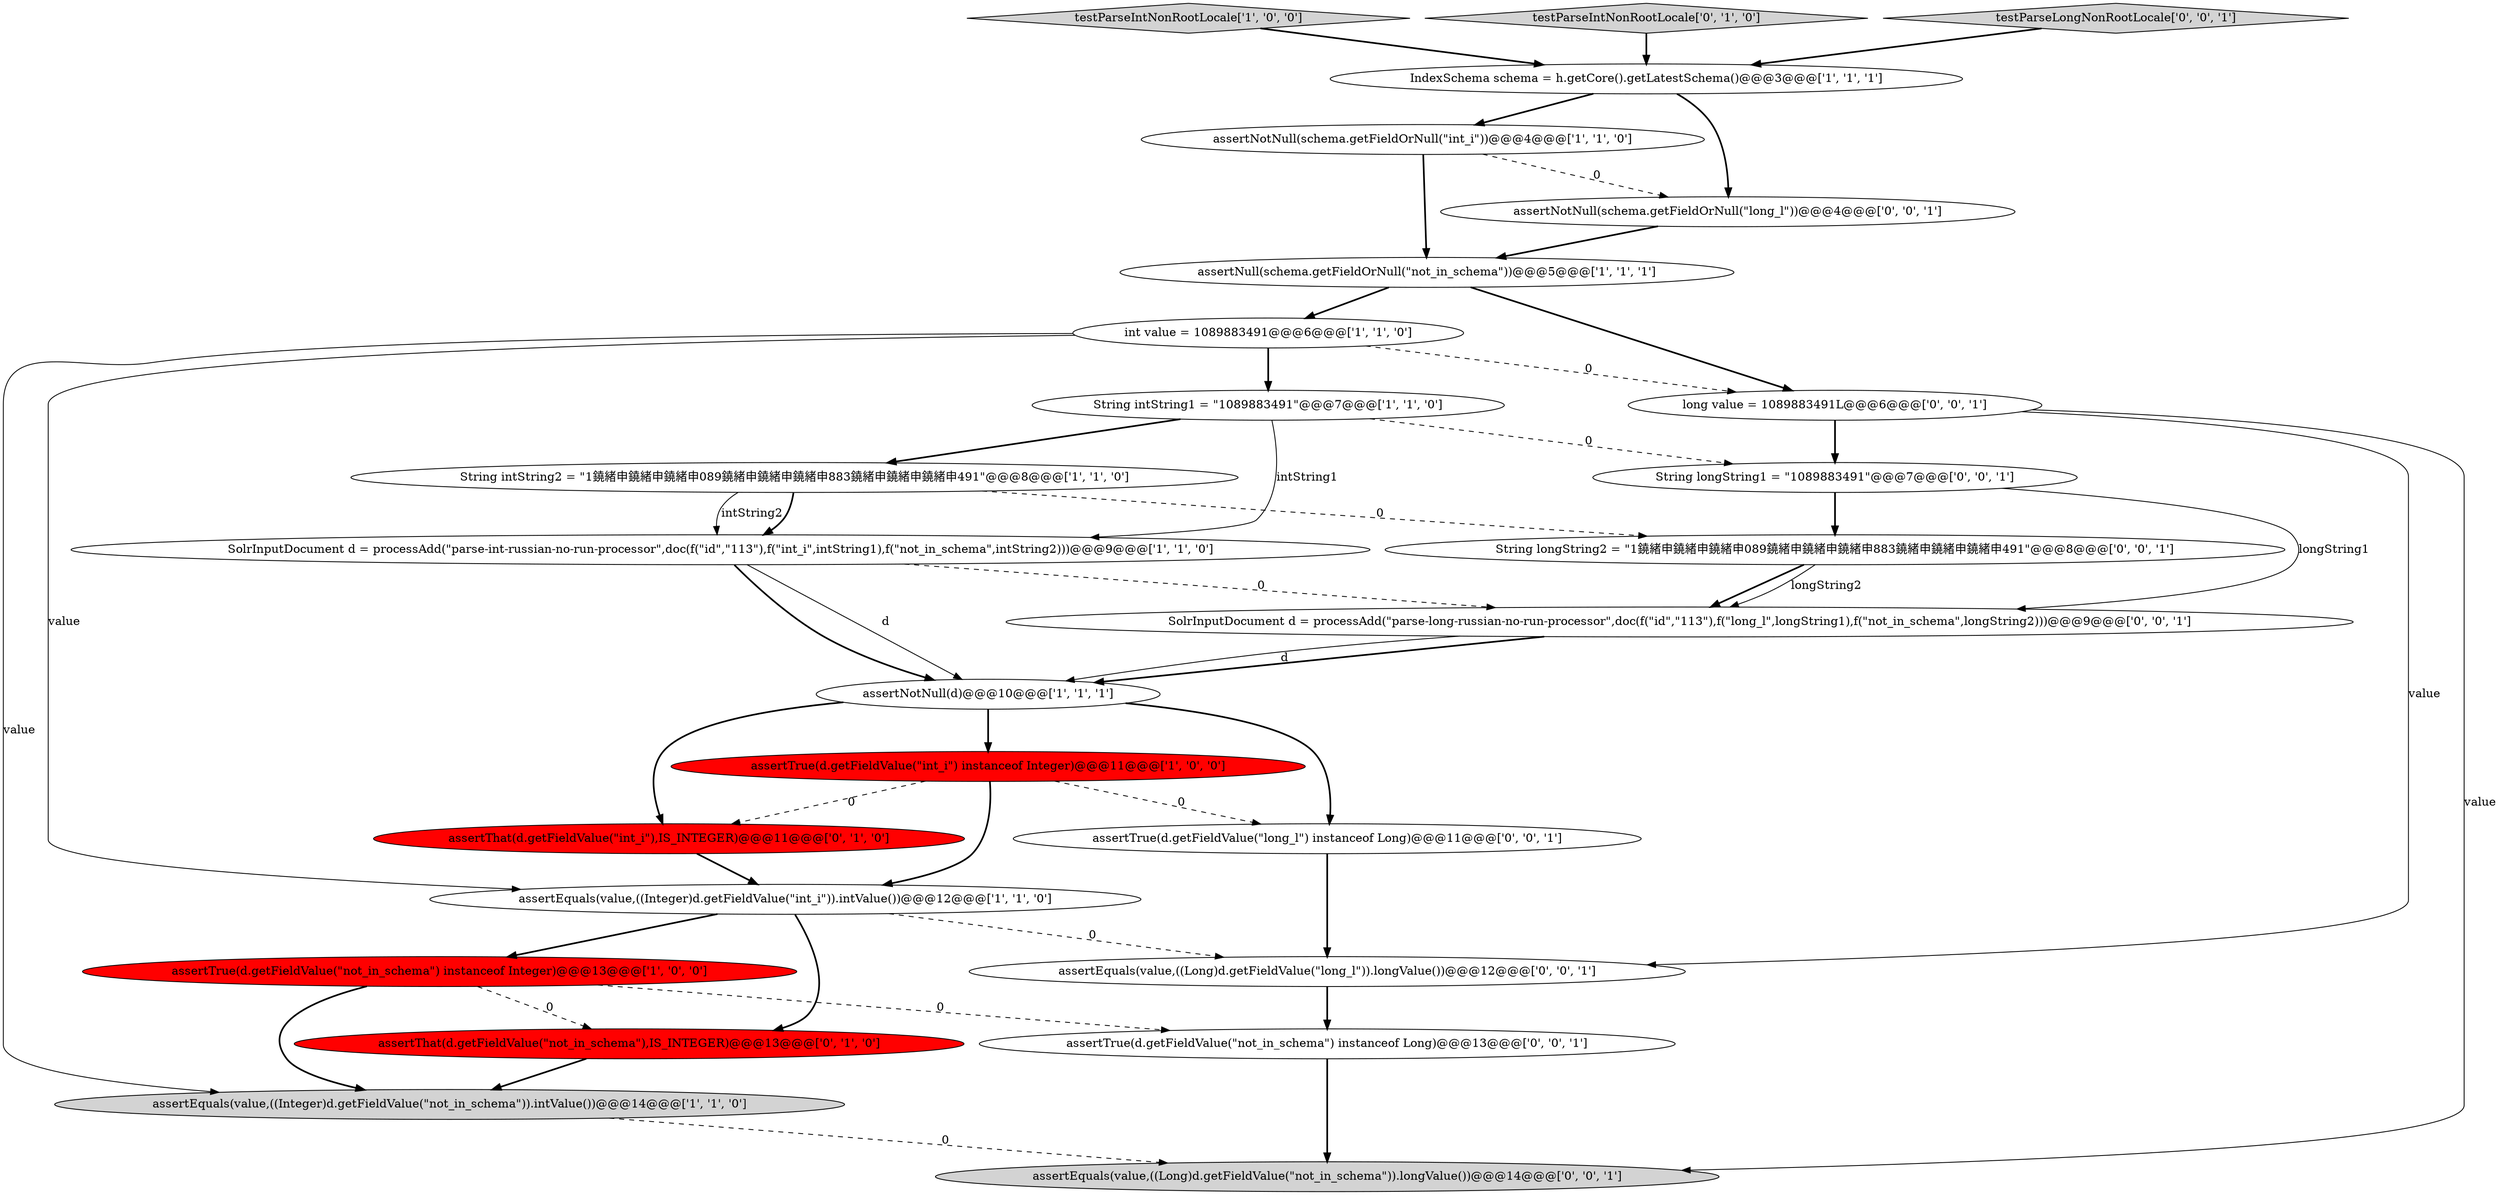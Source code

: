 digraph {
11 [style = filled, label = "assertTrue(d.getFieldValue(\"int_i\") instanceof Integer)@@@11@@@['1', '0', '0']", fillcolor = red, shape = ellipse image = "AAA1AAABBB1BBB"];
8 [style = filled, label = "IndexSchema schema = h.getCore().getLatestSchema()@@@3@@@['1', '1', '1']", fillcolor = white, shape = ellipse image = "AAA0AAABBB1BBB"];
22 [style = filled, label = "long value = 1089883491L@@@6@@@['0', '0', '1']", fillcolor = white, shape = ellipse image = "AAA0AAABBB3BBB"];
9 [style = filled, label = "String intString2 = \"1鐃緒申鐃緒申鐃緒申089鐃緒申鐃緒申鐃緒申883鐃緒申鐃緒申鐃緒申491\"@@@8@@@['1', '1', '0']", fillcolor = white, shape = ellipse image = "AAA0AAABBB1BBB"];
0 [style = filled, label = "assertNotNull(schema.getFieldOrNull(\"int_i\"))@@@4@@@['1', '1', '0']", fillcolor = white, shape = ellipse image = "AAA0AAABBB1BBB"];
13 [style = filled, label = "assertThat(d.getFieldValue(\"not_in_schema\"),IS_INTEGER)@@@13@@@['0', '1', '0']", fillcolor = red, shape = ellipse image = "AAA1AAABBB2BBB"];
16 [style = filled, label = "assertEquals(value,((Long)d.getFieldValue(\"long_l\")).longValue())@@@12@@@['0', '0', '1']", fillcolor = white, shape = ellipse image = "AAA0AAABBB3BBB"];
3 [style = filled, label = "SolrInputDocument d = processAdd(\"parse-int-russian-no-run-processor\",doc(f(\"id\",\"113\"),f(\"int_i\",intString1),f(\"not_in_schema\",intString2)))@@@9@@@['1', '1', '0']", fillcolor = white, shape = ellipse image = "AAA0AAABBB1BBB"];
4 [style = filled, label = "testParseIntNonRootLocale['1', '0', '0']", fillcolor = lightgray, shape = diamond image = "AAA0AAABBB1BBB"];
12 [style = filled, label = "assertNull(schema.getFieldOrNull(\"not_in_schema\"))@@@5@@@['1', '1', '1']", fillcolor = white, shape = ellipse image = "AAA0AAABBB1BBB"];
18 [style = filled, label = "assertNotNull(schema.getFieldOrNull(\"long_l\"))@@@4@@@['0', '0', '1']", fillcolor = white, shape = ellipse image = "AAA0AAABBB3BBB"];
23 [style = filled, label = "assertTrue(d.getFieldValue(\"long_l\") instanceof Long)@@@11@@@['0', '0', '1']", fillcolor = white, shape = ellipse image = "AAA0AAABBB3BBB"];
1 [style = filled, label = "assertEquals(value,((Integer)d.getFieldValue(\"not_in_schema\")).intValue())@@@14@@@['1', '1', '0']", fillcolor = lightgray, shape = ellipse image = "AAA0AAABBB1BBB"];
17 [style = filled, label = "assertEquals(value,((Long)d.getFieldValue(\"not_in_schema\")).longValue())@@@14@@@['0', '0', '1']", fillcolor = lightgray, shape = ellipse image = "AAA0AAABBB3BBB"];
19 [style = filled, label = "SolrInputDocument d = processAdd(\"parse-long-russian-no-run-processor\",doc(f(\"id\",\"113\"),f(\"long_l\",longString1),f(\"not_in_schema\",longString2)))@@@9@@@['0', '0', '1']", fillcolor = white, shape = ellipse image = "AAA0AAABBB3BBB"];
5 [style = filled, label = "assertNotNull(d)@@@10@@@['1', '1', '1']", fillcolor = white, shape = ellipse image = "AAA0AAABBB1BBB"];
6 [style = filled, label = "int value = 1089883491@@@6@@@['1', '1', '0']", fillcolor = white, shape = ellipse image = "AAA0AAABBB1BBB"];
20 [style = filled, label = "String longString1 = \"1089883491\"@@@7@@@['0', '0', '1']", fillcolor = white, shape = ellipse image = "AAA0AAABBB3BBB"];
10 [style = filled, label = "String intString1 = \"1089883491\"@@@7@@@['1', '1', '0']", fillcolor = white, shape = ellipse image = "AAA0AAABBB1BBB"];
2 [style = filled, label = "assertEquals(value,((Integer)d.getFieldValue(\"int_i\")).intValue())@@@12@@@['1', '1', '0']", fillcolor = white, shape = ellipse image = "AAA0AAABBB1BBB"];
15 [style = filled, label = "testParseIntNonRootLocale['0', '1', '0']", fillcolor = lightgray, shape = diamond image = "AAA0AAABBB2BBB"];
21 [style = filled, label = "testParseLongNonRootLocale['0', '0', '1']", fillcolor = lightgray, shape = diamond image = "AAA0AAABBB3BBB"];
7 [style = filled, label = "assertTrue(d.getFieldValue(\"not_in_schema\") instanceof Integer)@@@13@@@['1', '0', '0']", fillcolor = red, shape = ellipse image = "AAA1AAABBB1BBB"];
14 [style = filled, label = "assertThat(d.getFieldValue(\"int_i\"),IS_INTEGER)@@@11@@@['0', '1', '0']", fillcolor = red, shape = ellipse image = "AAA1AAABBB2BBB"];
24 [style = filled, label = "String longString2 = \"1鐃緒申鐃緒申鐃緒申089鐃緒申鐃緒申鐃緒申883鐃緒申鐃緒申鐃緒申491\"@@@8@@@['0', '0', '1']", fillcolor = white, shape = ellipse image = "AAA0AAABBB3BBB"];
25 [style = filled, label = "assertTrue(d.getFieldValue(\"not_in_schema\") instanceof Long)@@@13@@@['0', '0', '1']", fillcolor = white, shape = ellipse image = "AAA0AAABBB3BBB"];
6->2 [style = solid, label="value"];
23->16 [style = bold, label=""];
10->3 [style = solid, label="intString1"];
7->1 [style = bold, label=""];
24->19 [style = bold, label=""];
5->23 [style = bold, label=""];
9->24 [style = dashed, label="0"];
6->1 [style = solid, label="value"];
8->18 [style = bold, label=""];
0->12 [style = bold, label=""];
24->19 [style = solid, label="longString2"];
21->8 [style = bold, label=""];
18->12 [style = bold, label=""];
3->5 [style = solid, label="d"];
20->19 [style = solid, label="longString1"];
16->25 [style = bold, label=""];
11->23 [style = dashed, label="0"];
5->14 [style = bold, label=""];
12->6 [style = bold, label=""];
25->17 [style = bold, label=""];
11->2 [style = bold, label=""];
13->1 [style = bold, label=""];
6->22 [style = dashed, label="0"];
2->13 [style = bold, label=""];
3->19 [style = dashed, label="0"];
8->0 [style = bold, label=""];
19->5 [style = bold, label=""];
3->5 [style = bold, label=""];
1->17 [style = dashed, label="0"];
22->20 [style = bold, label=""];
19->5 [style = solid, label="d"];
11->14 [style = dashed, label="0"];
6->10 [style = bold, label=""];
2->16 [style = dashed, label="0"];
22->16 [style = solid, label="value"];
7->13 [style = dashed, label="0"];
7->25 [style = dashed, label="0"];
9->3 [style = solid, label="intString2"];
9->3 [style = bold, label=""];
4->8 [style = bold, label=""];
22->17 [style = solid, label="value"];
0->18 [style = dashed, label="0"];
10->20 [style = dashed, label="0"];
10->9 [style = bold, label=""];
5->11 [style = bold, label=""];
14->2 [style = bold, label=""];
2->7 [style = bold, label=""];
20->24 [style = bold, label=""];
15->8 [style = bold, label=""];
12->22 [style = bold, label=""];
}
